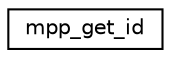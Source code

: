 digraph "Graphical Class Hierarchy"
{
 // INTERACTIVE_SVG=YES
 // LATEX_PDF_SIZE
  edge [fontname="Helvetica",fontsize="10",labelfontname="Helvetica",labelfontsize="10"];
  node [fontname="Helvetica",fontsize="10",shape=record];
  rankdir="LR";
  Node0 [label="mpp_get_id",height=0.2,width=0.4,color="black", fillcolor="white", style="filled",URL="$interfacempp__io__mod_1_1mpp__get__id.html",tooltip=" "];
}
